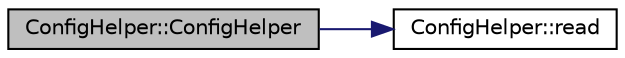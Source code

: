 digraph "ConfigHelper::ConfigHelper"
{
  edge [fontname="Helvetica",fontsize="10",labelfontname="Helvetica",labelfontsize="10"];
  node [fontname="Helvetica",fontsize="10",shape=record];
  rankdir="LR";
  Node0 [label="ConfigHelper::ConfigHelper",height=0.2,width=0.4,color="black", fillcolor="grey75", style="filled", fontcolor="black"];
  Node0 -> Node1 [color="midnightblue",fontsize="10",style="solid"];
  Node1 [label="ConfigHelper::read",height=0.2,width=0.4,color="black", fillcolor="white", style="filled",URL="$class_config_helper.html#a64fce4fd6e2a9df32950c6bac6891f66",tooltip="read from ini "];
}
